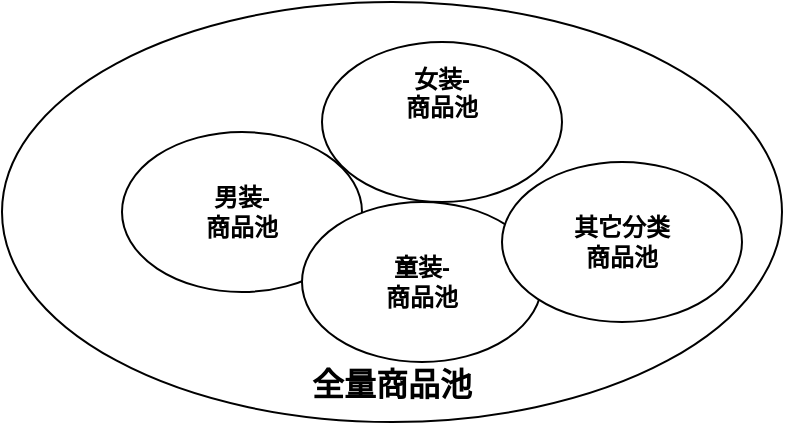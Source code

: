 <mxfile version="27.0.5">
  <diagram id="F0W5LtZeSDdKuc8qU7w1" name="Page-1">
    <mxGraphModel dx="1143" dy="871" grid="1" gridSize="10" guides="1" tooltips="1" connect="1" arrows="1" fold="1" page="1" pageScale="1" pageWidth="827" pageHeight="1169" math="0" shadow="0">
      <root>
        <mxCell id="0" />
        <mxCell id="1" parent="0" />
        <mxCell id="4YaSsg_hcqn5F_91b_QC-1" value="&lt;div style=&quot;font-size: 16px&quot;&gt;&lt;br style=&quot;font-size: 16px&quot;&gt;&lt;/div&gt;&lt;div style=&quot;font-size: 16px&quot;&gt;&lt;br style=&quot;font-size: 16px&quot;&gt;&lt;/div&gt;&lt;div style=&quot;font-size: 16px&quot;&gt;&lt;br style=&quot;font-size: 16px&quot;&gt;&lt;/div&gt;&lt;div style=&quot;font-size: 16px&quot;&gt;&lt;br style=&quot;font-size: 16px&quot;&gt;&lt;/div&gt;&lt;div style=&quot;font-size: 16px&quot;&gt;&lt;br style=&quot;font-size: 16px&quot;&gt;&lt;/div&gt;&lt;div style=&quot;font-size: 16px&quot;&gt;&lt;br style=&quot;font-size: 16px&quot;&gt;&lt;/div&gt;&lt;div style=&quot;font-size: 16px&quot;&gt;&lt;br style=&quot;font-size: 16px&quot;&gt;&lt;/div&gt;&lt;div style=&quot;font-size: 16px&quot;&gt;&lt;br style=&quot;font-size: 16px&quot;&gt;&lt;/div&gt;&lt;div style=&quot;font-size: 16px&quot;&gt;&lt;br style=&quot;font-size: 16px&quot;&gt;&lt;/div&gt;&lt;div style=&quot;font-size: 16px&quot;&gt;全量商品池&lt;/div&gt;" style="ellipse;whiteSpace=wrap;html=1;fontStyle=1;fontSize=16;" parent="1" vertex="1">
          <mxGeometry x="120" y="150" width="390" height="210" as="geometry" />
        </mxCell>
        <mxCell id="4YaSsg_hcqn5F_91b_QC-2" value="&lt;div&gt;男装-&lt;/div&gt;&lt;div&gt;商品池&lt;br&gt;&lt;/div&gt;" style="ellipse;whiteSpace=wrap;html=1;fontStyle=1" parent="1" vertex="1">
          <mxGeometry x="180" y="215" width="120" height="80" as="geometry" />
        </mxCell>
        <mxCell id="4YaSsg_hcqn5F_91b_QC-3" value="&lt;div&gt;女装-&lt;/div&gt;&lt;div&gt;商品池&lt;/div&gt;&lt;div&gt;&lt;br&gt;&lt;/div&gt;&lt;div&gt;&lt;br&gt;&lt;/div&gt;" style="ellipse;whiteSpace=wrap;html=1;fontStyle=1" parent="1" vertex="1">
          <mxGeometry x="280" y="170" width="120" height="80" as="geometry" />
        </mxCell>
        <mxCell id="4YaSsg_hcqn5F_91b_QC-4" value="&lt;div&gt;童装-&lt;/div&gt;&lt;div&gt;商品池&lt;br&gt;&lt;/div&gt;" style="ellipse;whiteSpace=wrap;html=1;fontStyle=1" parent="1" vertex="1">
          <mxGeometry x="270" y="250" width="120" height="80" as="geometry" />
        </mxCell>
        <mxCell id="4YaSsg_hcqn5F_91b_QC-5" value="&lt;div&gt;其它分类&lt;/div&gt;&lt;div&gt;商品池&lt;br&gt;&lt;/div&gt;" style="ellipse;whiteSpace=wrap;html=1;fontStyle=1" parent="1" vertex="1">
          <mxGeometry x="370" y="230" width="120" height="80" as="geometry" />
        </mxCell>
      </root>
    </mxGraphModel>
  </diagram>
</mxfile>
